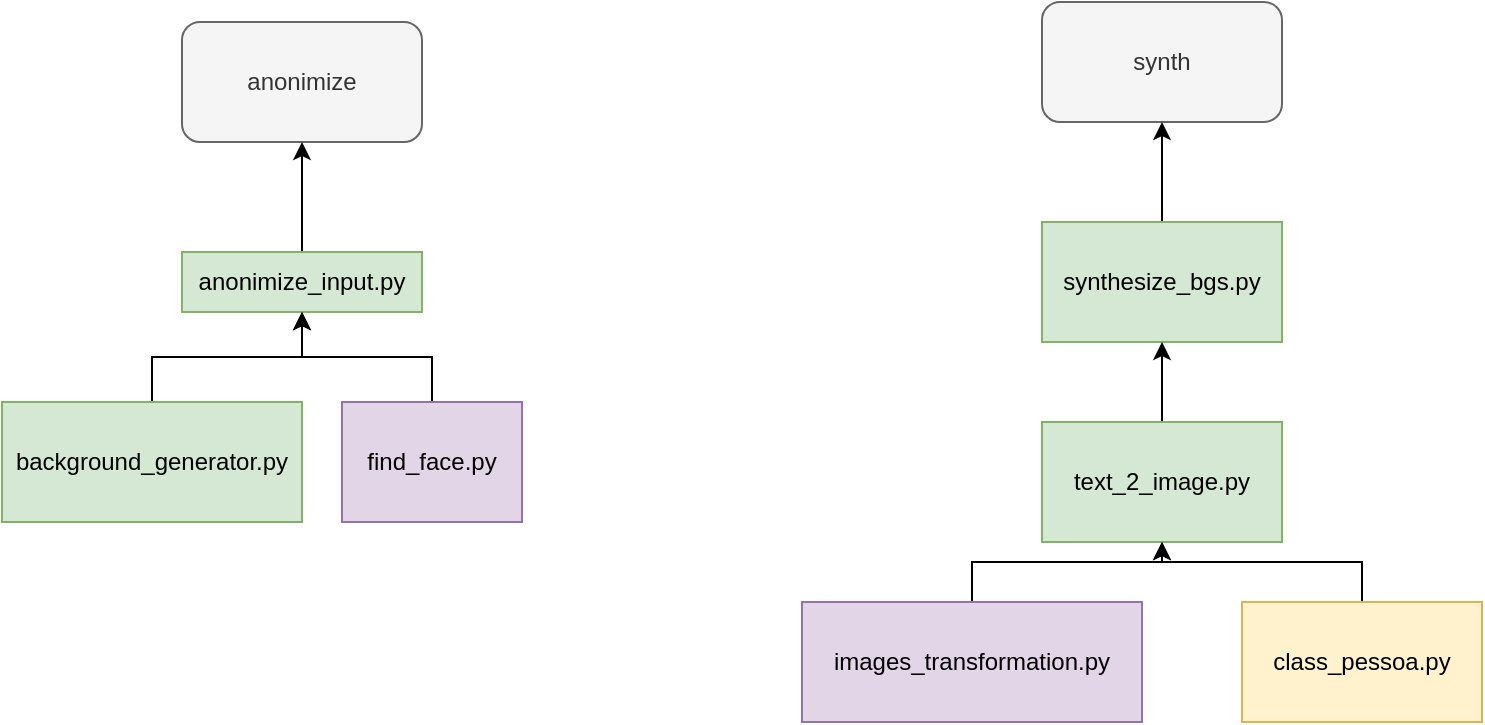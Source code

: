 <mxfile version="20.3.0" type="device"><diagram id="aH2BhlomzS9BNWwrJRUe" name="src/"><mxGraphModel dx="3122" dy="857" grid="1" gridSize="10" guides="1" tooltips="1" connect="1" arrows="1" fold="1" page="1" pageScale="1" pageWidth="850" pageHeight="500" math="0" shadow="0"><root><mxCell id="0"/><mxCell id="1" parent="0"/><mxCell id="Ob5y9fQ8ceK05rQ7XLMc-1" value="anonimize" style="rounded=1;whiteSpace=wrap;html=1;glass=0;shadow=0;sketch=0;fillColor=#f5f5f5;fontColor=#333333;strokeColor=#666666;" parent="1" vertex="1"><mxGeometry x="-1555" y="80" width="120" height="60" as="geometry"/></mxCell><mxCell id="Ob5y9fQ8ceK05rQ7XLMc-2" value="synth" style="rounded=1;whiteSpace=wrap;html=1;fillColor=#f5f5f5;fontColor=#333333;strokeColor=#666666;" parent="1" vertex="1"><mxGeometry x="-1125" y="70" width="120" height="60" as="geometry"/></mxCell><mxCell id="Ob5y9fQ8ceK05rQ7XLMc-15" style="edgeStyle=orthogonalEdgeStyle;rounded=0;orthogonalLoop=1;jettySize=auto;html=1;exitX=0.5;exitY=0;exitDx=0;exitDy=0;entryX=0.5;entryY=1;entryDx=0;entryDy=0;" parent="1" source="Ob5y9fQ8ceK05rQ7XLMc-3" target="Ob5y9fQ8ceK05rQ7XLMc-1" edge="1"><mxGeometry relative="1" as="geometry"/></mxCell><mxCell id="Ob5y9fQ8ceK05rQ7XLMc-3" value="anonimize_input.py" style="whiteSpace=wrap;html=1;fillColor=#d5e8d4;strokeColor=#82b366;" parent="1" vertex="1"><mxGeometry x="-1555" y="195" width="120" height="30" as="geometry"/></mxCell><mxCell id="Ob5y9fQ8ceK05rQ7XLMc-14" style="edgeStyle=orthogonalEdgeStyle;rounded=0;orthogonalLoop=1;jettySize=auto;html=1;exitX=0.5;exitY=0;exitDx=0;exitDy=0;" parent="1" source="Ob5y9fQ8ceK05rQ7XLMc-5" target="Ob5y9fQ8ceK05rQ7XLMc-2" edge="1"><mxGeometry relative="1" as="geometry"/></mxCell><mxCell id="Ob5y9fQ8ceK05rQ7XLMc-5" value="synthesize_bgs.py" style="whiteSpace=wrap;html=1;fillColor=#d5e8d4;strokeColor=#82b366;" parent="1" vertex="1"><mxGeometry x="-1125" y="180" width="120" height="60" as="geometry"/></mxCell><mxCell id="Ob5y9fQ8ceK05rQ7XLMc-16" style="edgeStyle=orthogonalEdgeStyle;rounded=0;orthogonalLoop=1;jettySize=auto;html=1;" parent="1" source="Ob5y9fQ8ceK05rQ7XLMc-6" target="Ob5y9fQ8ceK05rQ7XLMc-3" edge="1"><mxGeometry relative="1" as="geometry"/></mxCell><mxCell id="Ob5y9fQ8ceK05rQ7XLMc-6" value="background_generator.py" style="whiteSpace=wrap;html=1;fillColor=#d5e8d4;strokeColor=#82b366;" parent="1" vertex="1"><mxGeometry x="-1645" y="270" width="150" height="60" as="geometry"/></mxCell><mxCell id="Ob5y9fQ8ceK05rQ7XLMc-17" style="edgeStyle=orthogonalEdgeStyle;rounded=0;orthogonalLoop=1;jettySize=auto;html=1;exitX=0.5;exitY=0;exitDx=0;exitDy=0;entryX=0.5;entryY=1;entryDx=0;entryDy=0;" parent="1" source="Ob5y9fQ8ceK05rQ7XLMc-7" target="Ob5y9fQ8ceK05rQ7XLMc-3" edge="1"><mxGeometry relative="1" as="geometry"><mxPoint x="-1525.0" y="230" as="targetPoint"/></mxGeometry></mxCell><mxCell id="Ob5y9fQ8ceK05rQ7XLMc-7" value="find_face.py" style="whiteSpace=wrap;html=1;fillColor=#e1d5e7;strokeColor=#9673a6;" parent="1" vertex="1"><mxGeometry x="-1475" y="270" width="90" height="60" as="geometry"/></mxCell><mxCell id="Ob5y9fQ8ceK05rQ7XLMc-13" style="edgeStyle=orthogonalEdgeStyle;rounded=0;orthogonalLoop=1;jettySize=auto;html=1;exitX=0.5;exitY=0;exitDx=0;exitDy=0;" parent="1" source="Ob5y9fQ8ceK05rQ7XLMc-8" target="Ob5y9fQ8ceK05rQ7XLMc-5" edge="1"><mxGeometry relative="1" as="geometry"/></mxCell><mxCell id="Ob5y9fQ8ceK05rQ7XLMc-8" value="text_2_image.py" style="whiteSpace=wrap;html=1;fillColor=#d5e8d4;strokeColor=#82b366;" parent="1" vertex="1"><mxGeometry x="-1125" y="280" width="120" height="60" as="geometry"/></mxCell><mxCell id="Ob5y9fQ8ceK05rQ7XLMc-12" style="edgeStyle=orthogonalEdgeStyle;rounded=0;orthogonalLoop=1;jettySize=auto;html=1;exitX=0.5;exitY=0;exitDx=0;exitDy=0;entryX=0.5;entryY=1;entryDx=0;entryDy=0;" parent="1" source="Ob5y9fQ8ceK05rQ7XLMc-9" target="Ob5y9fQ8ceK05rQ7XLMc-8" edge="1"><mxGeometry relative="1" as="geometry"><mxPoint x="-1065.0" y="340" as="targetPoint"/><Array as="points"><mxPoint x="-965" y="350"/><mxPoint x="-1065" y="350"/></Array></mxGeometry></mxCell><mxCell id="Ob5y9fQ8ceK05rQ7XLMc-9" value="class_pessoa.py" style="whiteSpace=wrap;html=1;fillColor=#fff2cc;strokeColor=#d6b656;" parent="1" vertex="1"><mxGeometry x="-1025" y="370" width="120" height="60" as="geometry"/></mxCell><mxCell id="Ob5y9fQ8ceK05rQ7XLMc-11" style="edgeStyle=orthogonalEdgeStyle;rounded=0;orthogonalLoop=1;jettySize=auto;html=1;entryX=0.5;entryY=1;entryDx=0;entryDy=0;" parent="1" source="Ob5y9fQ8ceK05rQ7XLMc-10" target="Ob5y9fQ8ceK05rQ7XLMc-8" edge="1"><mxGeometry relative="1" as="geometry"/></mxCell><mxCell id="Ob5y9fQ8ceK05rQ7XLMc-10" value="images_transformation.py" style="whiteSpace=wrap;html=1;fillColor=#e1d5e7;strokeColor=#9673a6;" parent="1" vertex="1"><mxGeometry x="-1245" y="370" width="170" height="60" as="geometry"/></mxCell></root></mxGraphModel></diagram></mxfile>